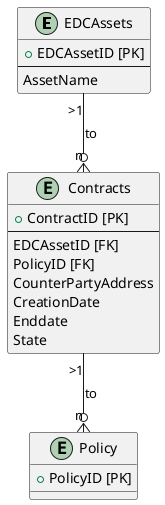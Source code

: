 @startuml
!define ENTITY asset
!define ENTITY contract
!define ENTITY policy

entity "EDCAssets" as asset {
+ EDCAssetID [PK]
--
AssetName
}

entity "Contracts" as contract {
+ ContractID [PK]
--
EDCAssetID [FK]
PolicyID [FK]
CounterPartyAddress
CreationDate
Enddate
State
}

entity "Policy" as policy{
+ PolicyID [PK]
}

asset --o{ contract : ">1" to "n"
contract--o{ policy: ">1" to "n"
@enduml
